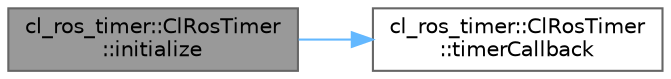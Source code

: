 digraph "cl_ros_timer::ClRosTimer::initialize"
{
 // LATEX_PDF_SIZE
  bgcolor="transparent";
  edge [fontname=Helvetica,fontsize=10,labelfontname=Helvetica,labelfontsize=10];
  node [fontname=Helvetica,fontsize=10,shape=box,height=0.2,width=0.4];
  rankdir="LR";
  Node1 [label="cl_ros_timer::ClRosTimer\l::initialize",height=0.2,width=0.4,color="gray40", fillcolor="grey60", style="filled", fontcolor="black",tooltip=" "];
  Node1 -> Node2 [color="steelblue1",style="solid"];
  Node2 [label="cl_ros_timer::ClRosTimer\l::timerCallback",height=0.2,width=0.4,color="grey40", fillcolor="white", style="filled",URL="$classcl__ros__timer_1_1ClRosTimer.html#a047720c2f37e354e0867b148c85e18e3",tooltip=" "];
}
